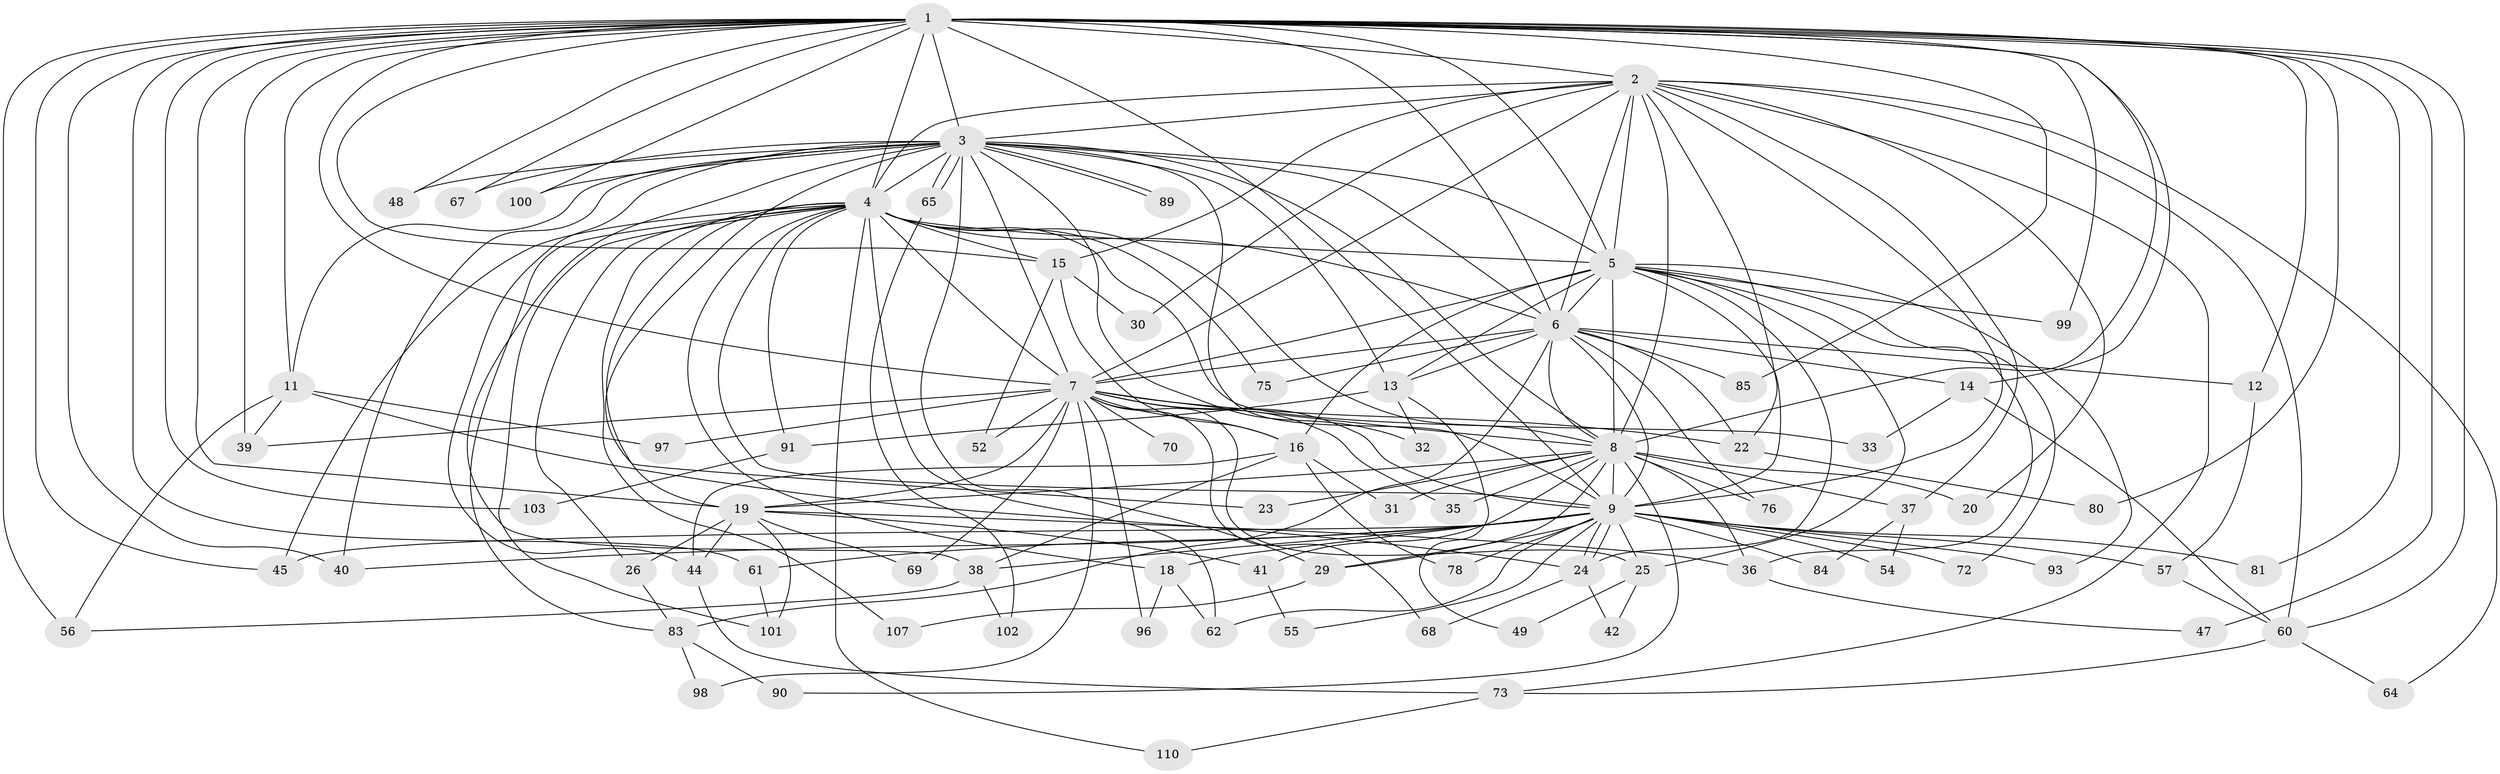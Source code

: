 // Generated by graph-tools (version 1.1) at 2025/51/02/27/25 19:51:45]
// undirected, 79 vertices, 198 edges
graph export_dot {
graph [start="1"]
  node [color=gray90,style=filled];
  1 [super="+63"];
  2 [super="+10"];
  3 [super="+87"];
  4 [super="+74"];
  5 [super="+71"];
  6 [super="+66"];
  7 [super="+27"];
  8 [super="+17"];
  9 [super="+28"];
  11 [super="+43"];
  12;
  13 [super="+34"];
  14;
  15 [super="+77"];
  16 [super="+59"];
  18;
  19 [super="+21"];
  20;
  22 [super="+88"];
  23;
  24;
  25 [super="+86"];
  26 [super="+109"];
  29 [super="+50"];
  30;
  31;
  32;
  33;
  35;
  36 [super="+46"];
  37;
  38 [super="+51"];
  39 [super="+79"];
  40 [super="+58"];
  41;
  42;
  44 [super="+53"];
  45 [super="+94"];
  47;
  48;
  49;
  52;
  54;
  55;
  56 [super="+95"];
  57 [super="+105"];
  60 [super="+92"];
  61;
  62 [super="+104"];
  64;
  65;
  67;
  68;
  69;
  70;
  72;
  73 [super="+108"];
  75 [super="+82"];
  76;
  78;
  80;
  81;
  83;
  84;
  85;
  89;
  90;
  91;
  93;
  96;
  97;
  98;
  99;
  100;
  101 [super="+106"];
  102;
  103;
  107;
  110;
  1 -- 2 [weight=2];
  1 -- 3;
  1 -- 4 [weight=2];
  1 -- 5;
  1 -- 6;
  1 -- 7;
  1 -- 8;
  1 -- 9;
  1 -- 11;
  1 -- 12;
  1 -- 14;
  1 -- 39;
  1 -- 40;
  1 -- 47;
  1 -- 48;
  1 -- 56;
  1 -- 61;
  1 -- 67;
  1 -- 80;
  1 -- 81;
  1 -- 85;
  1 -- 99;
  1 -- 100;
  1 -- 103;
  1 -- 45;
  1 -- 60;
  1 -- 15;
  1 -- 19;
  2 -- 3 [weight=2];
  2 -- 4 [weight=2];
  2 -- 5 [weight=2];
  2 -- 6 [weight=2];
  2 -- 7 [weight=2];
  2 -- 8 [weight=3];
  2 -- 9 [weight=2];
  2 -- 22;
  2 -- 30;
  2 -- 60;
  2 -- 64;
  2 -- 73;
  2 -- 37;
  2 -- 15;
  2 -- 20;
  3 -- 4;
  3 -- 5;
  3 -- 6;
  3 -- 7;
  3 -- 8;
  3 -- 9;
  3 -- 11;
  3 -- 23;
  3 -- 29;
  3 -- 32;
  3 -- 38;
  3 -- 48;
  3 -- 65;
  3 -- 65;
  3 -- 67;
  3 -- 89;
  3 -- 89;
  3 -- 100;
  3 -- 13;
  3 -- 44;
  3 -- 40;
  4 -- 5;
  4 -- 6;
  4 -- 7;
  4 -- 8;
  4 -- 9;
  4 -- 15;
  4 -- 18;
  4 -- 19;
  4 -- 26;
  4 -- 33;
  4 -- 45;
  4 -- 62;
  4 -- 75;
  4 -- 83;
  4 -- 91;
  4 -- 101;
  4 -- 107;
  4 -- 110;
  5 -- 6 [weight=2];
  5 -- 7;
  5 -- 8;
  5 -- 9;
  5 -- 13;
  5 -- 16;
  5 -- 36;
  5 -- 93;
  5 -- 24;
  5 -- 99;
  5 -- 72;
  5 -- 25;
  6 -- 7;
  6 -- 8;
  6 -- 9;
  6 -- 12;
  6 -- 13;
  6 -- 14;
  6 -- 22;
  6 -- 75 [weight=2];
  6 -- 76;
  6 -- 83;
  6 -- 85;
  7 -- 8;
  7 -- 9 [weight=3];
  7 -- 16;
  7 -- 25;
  7 -- 39;
  7 -- 52;
  7 -- 68;
  7 -- 69;
  7 -- 70 [weight=2];
  7 -- 96;
  7 -- 97;
  7 -- 98;
  7 -- 35;
  7 -- 19;
  7 -- 22;
  8 -- 9;
  8 -- 19;
  8 -- 20;
  8 -- 23;
  8 -- 31;
  8 -- 35;
  8 -- 37;
  8 -- 41;
  8 -- 76;
  8 -- 90;
  8 -- 29;
  8 -- 36;
  9 -- 18;
  9 -- 24;
  9 -- 24;
  9 -- 25;
  9 -- 29;
  9 -- 38;
  9 -- 45;
  9 -- 54;
  9 -- 55;
  9 -- 57;
  9 -- 61;
  9 -- 72;
  9 -- 78;
  9 -- 81;
  9 -- 84;
  9 -- 93;
  9 -- 40;
  9 -- 62;
  11 -- 56;
  11 -- 97;
  11 -- 39;
  11 -- 24;
  12 -- 57;
  13 -- 32;
  13 -- 49;
  13 -- 91;
  14 -- 33;
  14 -- 60;
  15 -- 30;
  15 -- 52;
  15 -- 16;
  16 -- 31;
  16 -- 44;
  16 -- 78;
  16 -- 38;
  18 -- 62;
  18 -- 96;
  19 -- 36;
  19 -- 41;
  19 -- 69;
  19 -- 101;
  19 -- 26;
  19 -- 44;
  22 -- 80;
  24 -- 42;
  24 -- 68;
  25 -- 42;
  25 -- 49;
  26 -- 83;
  29 -- 107;
  36 -- 47;
  37 -- 54;
  37 -- 84;
  38 -- 102;
  38 -- 56;
  41 -- 55;
  44 -- 73;
  57 -- 60;
  60 -- 64;
  60 -- 73;
  61 -- 101;
  65 -- 102;
  73 -- 110;
  83 -- 90;
  83 -- 98;
  91 -- 103;
}

